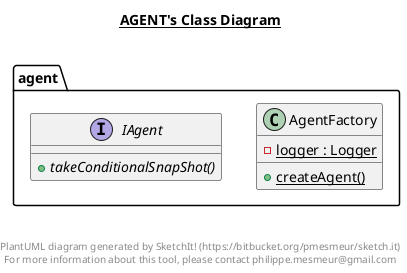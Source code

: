 @startuml

title __AGENT's Class Diagram__\n

  package agent {
    class AgentFactory {
        {static} - logger : Logger
        {static} + createAgent()
    }
  }
  

  package agent {
    interface IAgent {
        {abstract} + takeConditionalSnapShot()
    }
  }
  



right footer


PlantUML diagram generated by SketchIt! (https://bitbucket.org/pmesmeur/sketch.it)
For more information about this tool, please contact philippe.mesmeur@gmail.com
endfooter

@enduml
